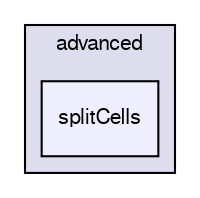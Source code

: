 digraph "applications/utilities/mesh/advanced/splitCells" {
  bgcolor=transparent;
  compound=true
  node [ fontsize="10", fontname="FreeSans"];
  edge [ labelfontsize="10", labelfontname="FreeSans"];
  subgraph clusterdir_33cf184158805ce1a4614f861f9c9f7a {
    graph [ bgcolor="#ddddee", pencolor="black", label="advanced" fontname="FreeSans", fontsize="10", URL="dir_33cf184158805ce1a4614f861f9c9f7a.html"]
  dir_292cde58dfa9ac23c32351305d07d195 [shape=box, label="splitCells", style="filled", fillcolor="#eeeeff", pencolor="black", URL="dir_292cde58dfa9ac23c32351305d07d195.html"];
  }
}
